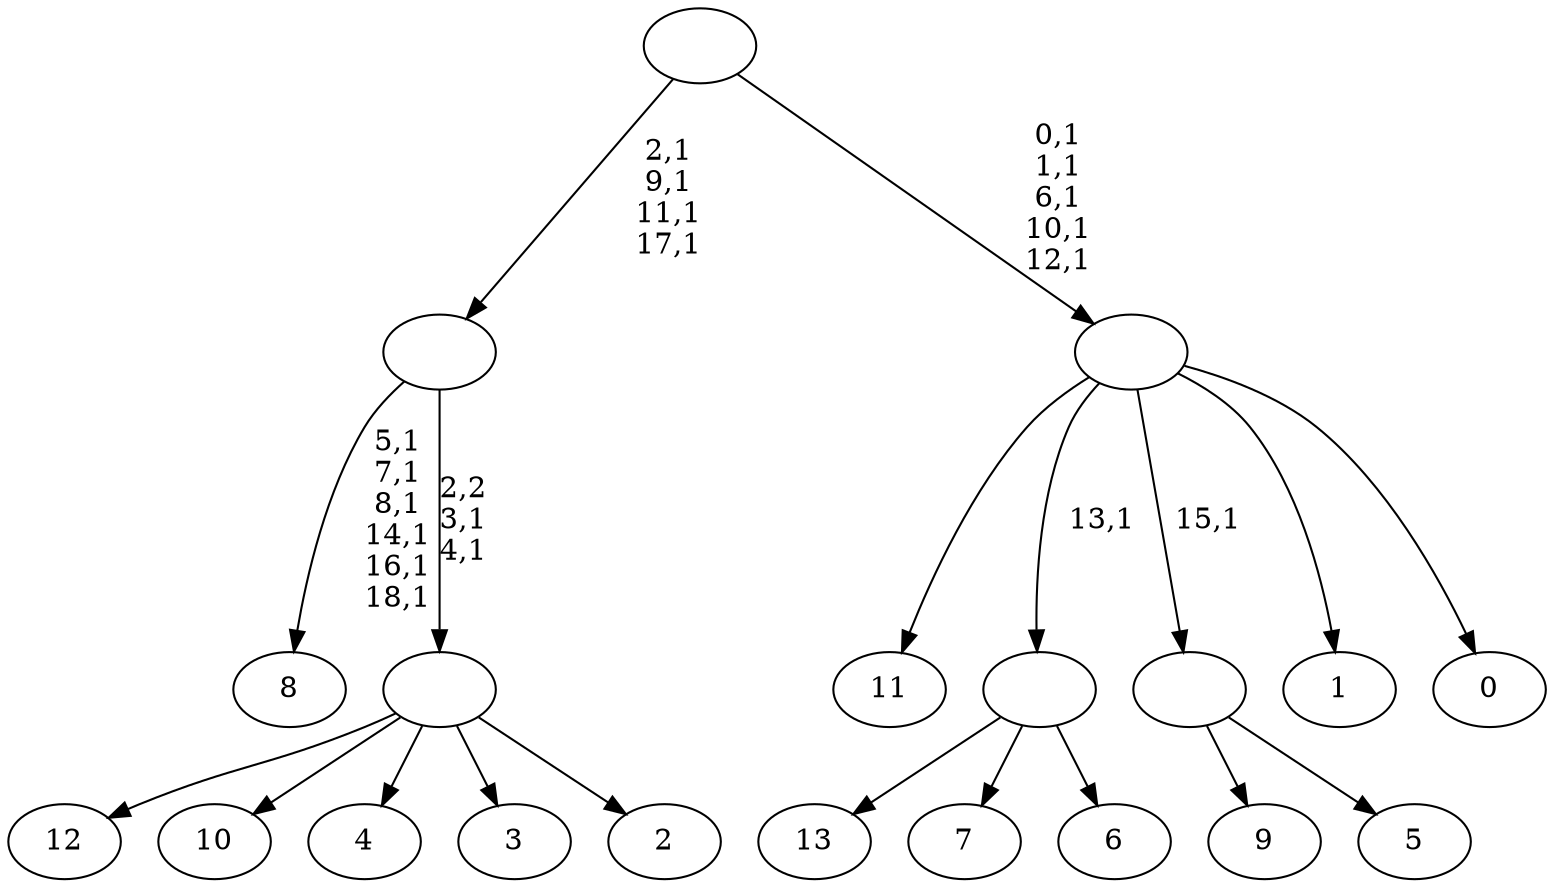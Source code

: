 digraph T {
	33 [label="13"]
	32 [label="12"]
	31 [label="11"]
	30 [label="10"]
	29 [label="9"]
	28 [label="8"]
	21 [label="7"]
	20 [label="6"]
	19 [label=""]
	18 [label="5"]
	17 [label=""]
	16 [label="4"]
	15 [label="3"]
	14 [label="2"]
	13 [label=""]
	11 [label=""]
	7 [label="1"]
	6 [label="0"]
	5 [label=""]
	0 [label=""]
	19 -> 33 [label=""]
	19 -> 21 [label=""]
	19 -> 20 [label=""]
	17 -> 29 [label=""]
	17 -> 18 [label=""]
	13 -> 32 [label=""]
	13 -> 30 [label=""]
	13 -> 16 [label=""]
	13 -> 15 [label=""]
	13 -> 14 [label=""]
	11 -> 13 [label="2,2\n3,1\n4,1"]
	11 -> 28 [label="5,1\n7,1\n8,1\n14,1\n16,1\n18,1"]
	5 -> 31 [label=""]
	5 -> 19 [label="13,1"]
	5 -> 17 [label="15,1"]
	5 -> 7 [label=""]
	5 -> 6 [label=""]
	0 -> 5 [label="0,1\n1,1\n6,1\n10,1\n12,1"]
	0 -> 11 [label="2,1\n9,1\n11,1\n17,1"]
}
